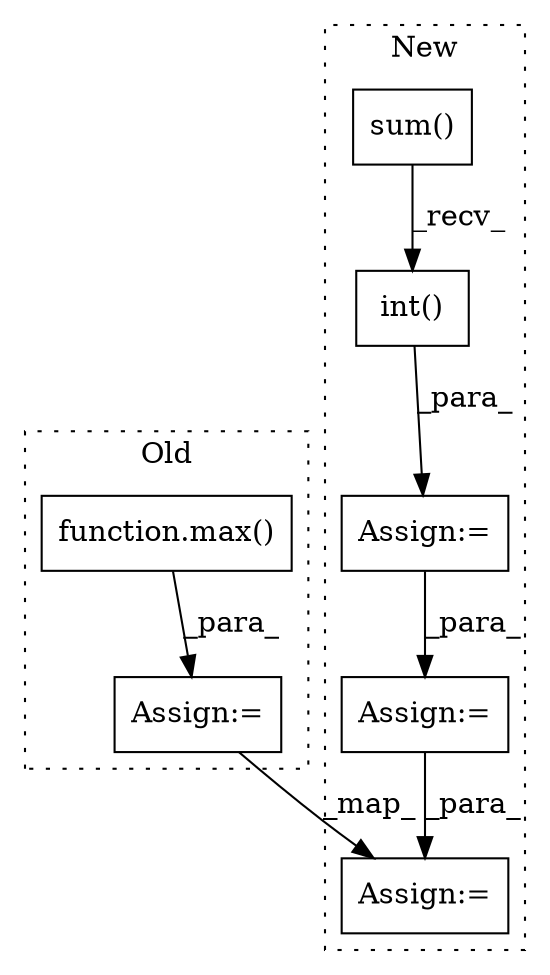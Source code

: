 digraph G {
subgraph cluster0 {
1 [label="function.max()" a="75" s="916,946" l="4,1" shape="box"];
5 [label="Assign:=" a="68" s="1195" l="3" shape="box"];
label = "Old";
style="dotted";
}
subgraph cluster1 {
2 [label="int()" a="75" s="1274" l="40" shape="box"];
3 [label="Assign:=" a="68" s="1332" l="3" shape="box"];
4 [label="sum()" a="75" s="1229" l="18" shape="box"];
6 [label="Assign:=" a="68" s="1429" l="3" shape="box"];
7 [label="Assign:=" a="68" s="1271" l="3" shape="box"];
label = "New";
style="dotted";
}
1 -> 5 [label="_para_"];
2 -> 7 [label="_para_"];
3 -> 6 [label="_para_"];
4 -> 2 [label="_recv_"];
5 -> 6 [label="_map_"];
7 -> 3 [label="_para_"];
}